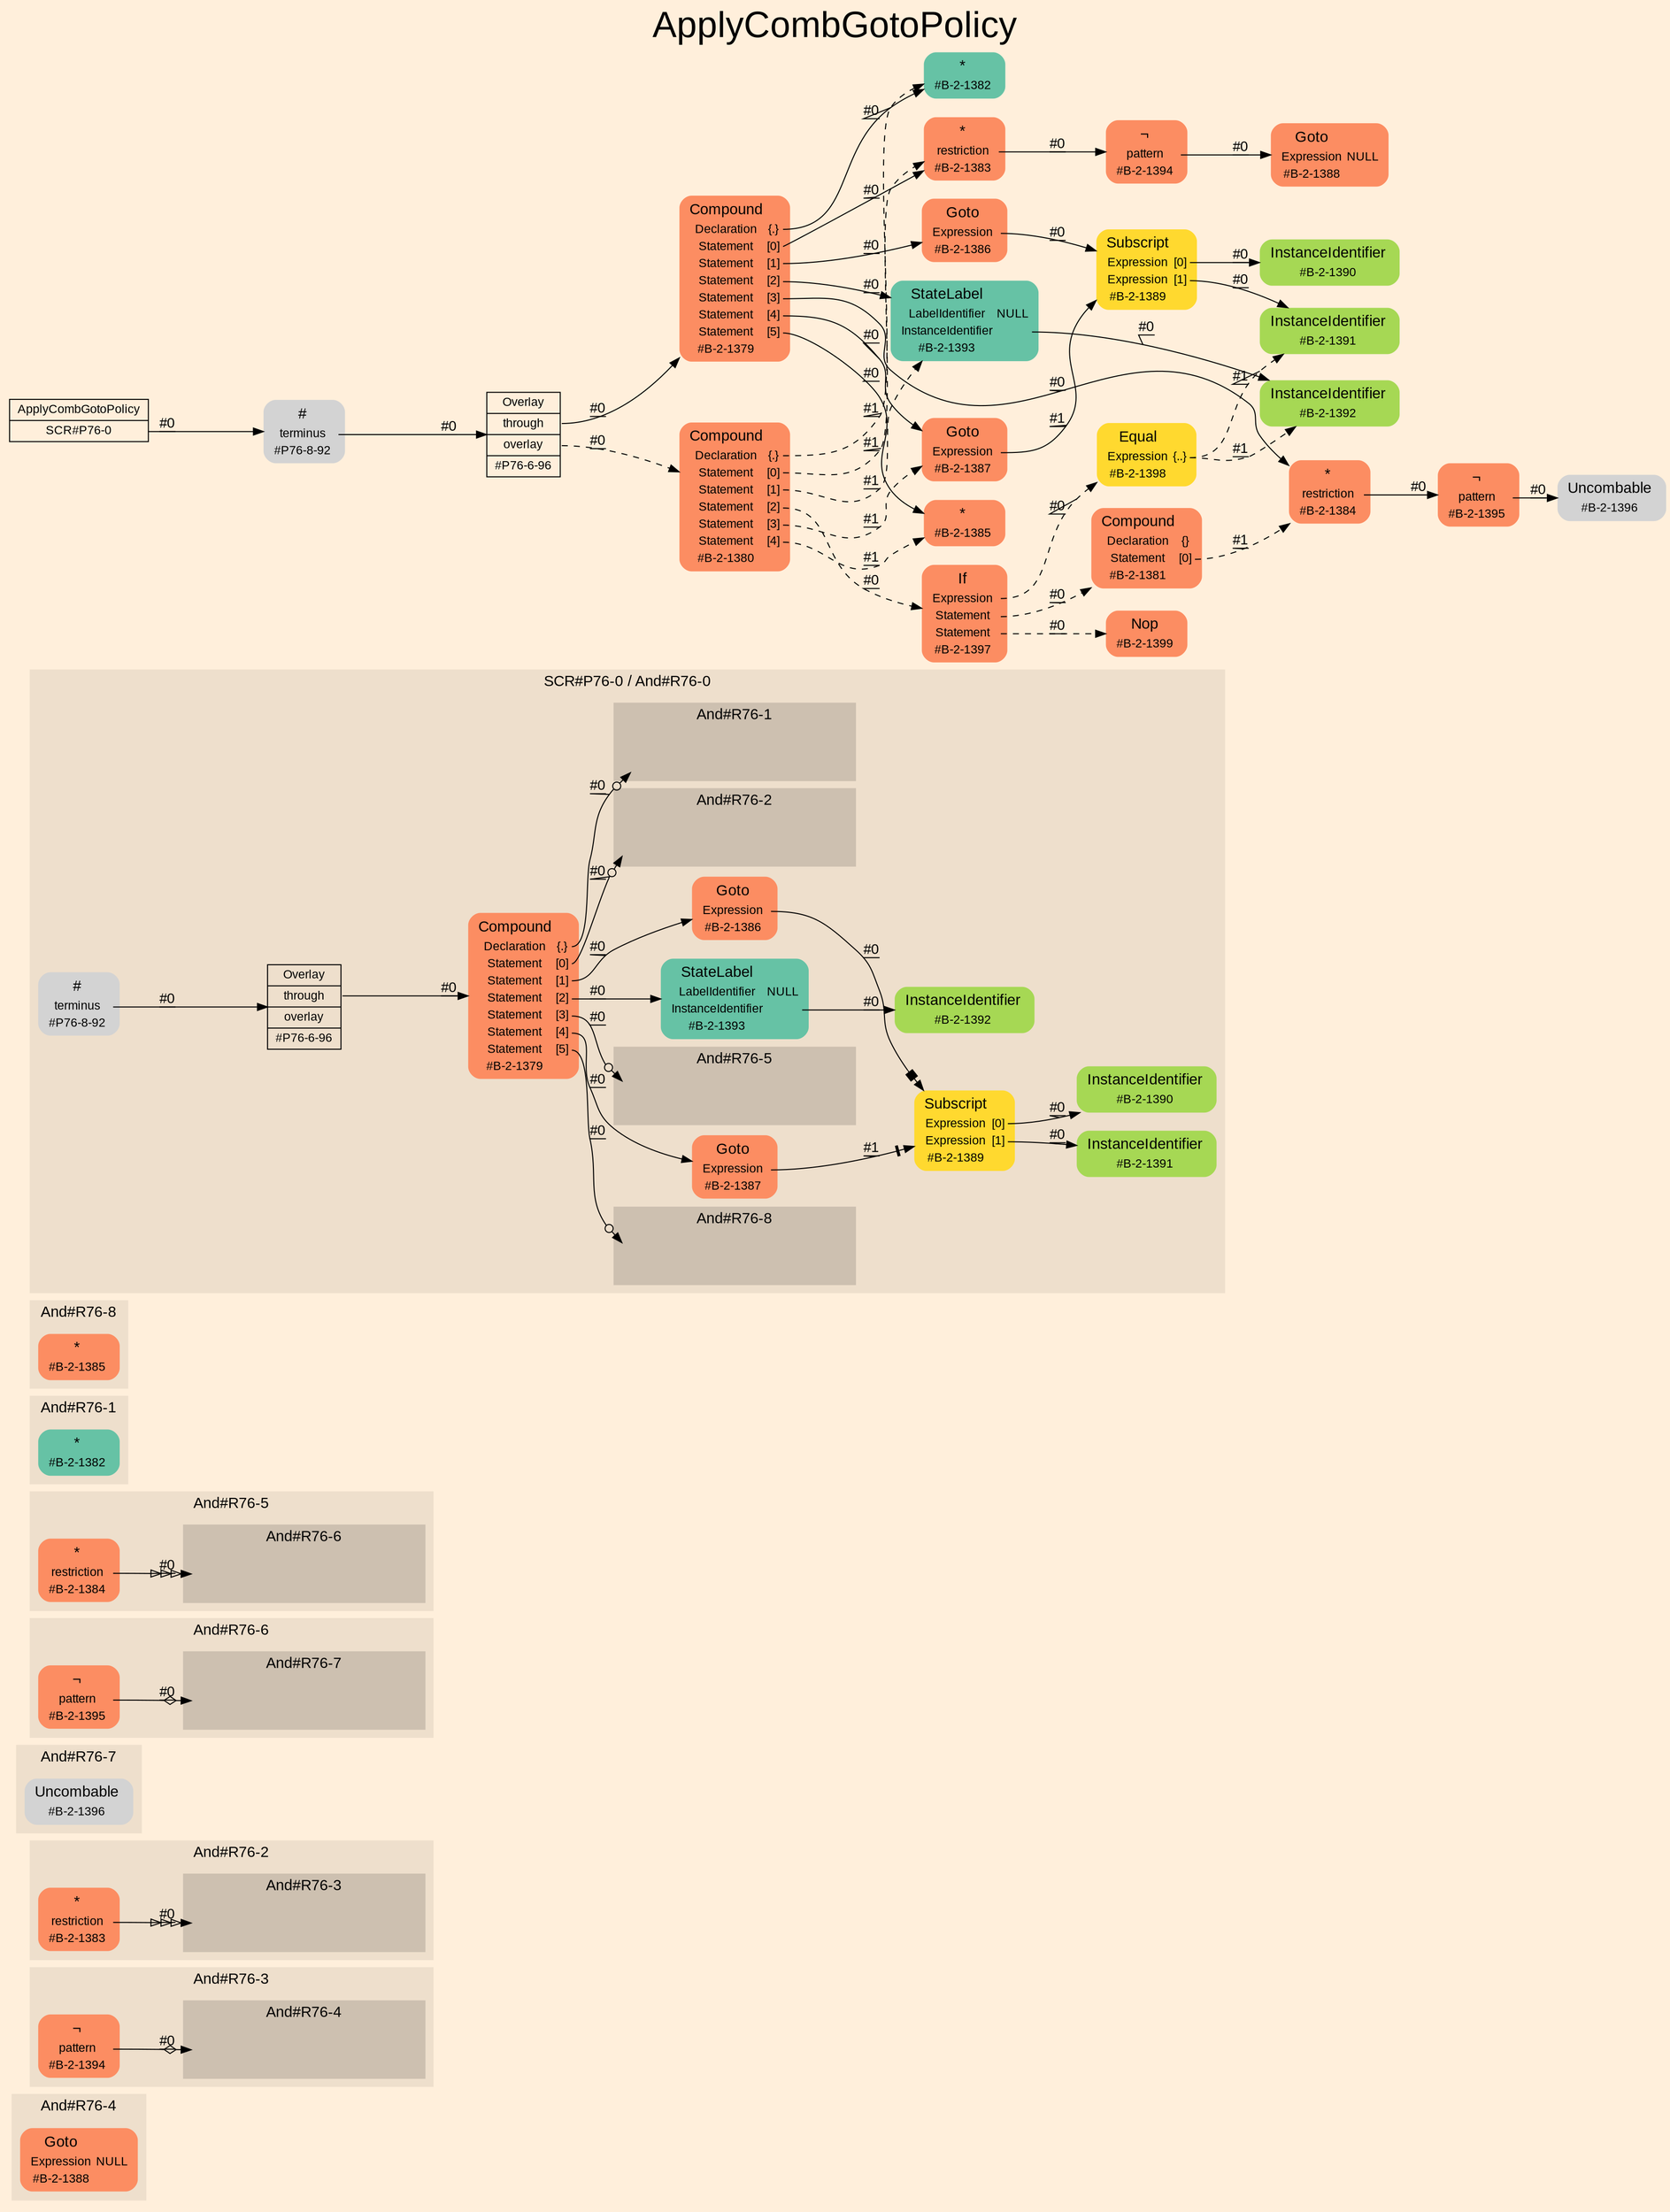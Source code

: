 digraph "ApplyCombGotoPolicy" {
label = "ApplyCombGotoPolicy"
labelloc = t
fontsize = "36"
graph [
    rankdir = "LR"
    ranksep = 0.3
    bgcolor = antiquewhite1
    color = black
    fontcolor = black
    fontname = "Arial"
];
node [
    fontname = "Arial"
];
edge [
    fontname = "Arial"
];

// -------------------- figure And#R76-4 --------------------
// -------- region And#R76-4 ----------
subgraph "clusterAnd#R76-4" {
    label = "And#R76-4"
    style = "filled"
    color = antiquewhite2
    fontsize = "15"
    "And#R76-4/#B-2-1388" [
        // -------- block And#R76-4/#B-2-1388 ----------
        shape = "plaintext"
        fillcolor = "/set28/2"
        label = <<TABLE BORDER="0" CELLBORDER="0" CELLSPACING="0">
         <TR><TD><FONT POINT-SIZE="15.0">Goto</FONT></TD><TD></TD></TR>
         <TR><TD>Expression</TD><TD PORT="port0">NULL</TD></TR>
         <TR><TD>#B-2-1388</TD><TD PORT="port1"></TD></TR>
        </TABLE>>
        style = "rounded,filled"
        fontsize = "12"
    ];
    
}


// -------------------- figure And#R76-3 --------------------
// -------- region And#R76-3 ----------
subgraph "clusterAnd#R76-3" {
    label = "And#R76-3"
    style = "filled"
    color = antiquewhite2
    fontsize = "15"
    "And#R76-3/#B-2-1394" [
        // -------- block And#R76-3/#B-2-1394 ----------
        shape = "plaintext"
        fillcolor = "/set28/2"
        label = <<TABLE BORDER="0" CELLBORDER="0" CELLSPACING="0">
         <TR><TD><FONT POINT-SIZE="15.0">¬</FONT></TD><TD></TD></TR>
         <TR><TD>pattern</TD><TD PORT="port0"></TD></TR>
         <TR><TD>#B-2-1394</TD><TD PORT="port1"></TD></TR>
        </TABLE>>
        style = "rounded,filled"
        fontsize = "12"
    ];
    
    // -------- region And#R76-3/And#R76-4 ----------
    subgraph "clusterAnd#R76-3/And#R76-4" {
        label = "And#R76-4"
        style = "filled"
        color = antiquewhite3
        fontsize = "15"
        "And#R76-3/And#R76-4/#B-2-1388" [
            // -------- block And#R76-3/And#R76-4/#B-2-1388 ----------
            shape = none
            fillcolor = "/set28/2"
            style = "invisible"
        ];
        
    }
    
}

"And#R76-3/#B-2-1394":port0 -> "And#R76-3/And#R76-4/#B-2-1388" [
    arrowhead="normalnoneodiamond"
    label = "#0"
    decorate = true
    color = black
    fontcolor = black
];


// -------------------- figure And#R76-2 --------------------
// -------- region And#R76-2 ----------
subgraph "clusterAnd#R76-2" {
    label = "And#R76-2"
    style = "filled"
    color = antiquewhite2
    fontsize = "15"
    "And#R76-2/#B-2-1383" [
        // -------- block And#R76-2/#B-2-1383 ----------
        shape = "plaintext"
        fillcolor = "/set28/2"
        label = <<TABLE BORDER="0" CELLBORDER="0" CELLSPACING="0">
         <TR><TD><FONT POINT-SIZE="15.0">*</FONT></TD><TD></TD></TR>
         <TR><TD>restriction</TD><TD PORT="port0"></TD></TR>
         <TR><TD>#B-2-1383</TD><TD PORT="port1"></TD></TR>
        </TABLE>>
        style = "rounded,filled"
        fontsize = "12"
    ];
    
    // -------- region And#R76-2/And#R76-3 ----------
    subgraph "clusterAnd#R76-2/And#R76-3" {
        label = "And#R76-3"
        style = "filled"
        color = antiquewhite3
        fontsize = "15"
        "And#R76-2/And#R76-3/#B-2-1394" [
            // -------- block And#R76-2/And#R76-3/#B-2-1394 ----------
            shape = none
            fillcolor = "/set28/2"
            style = "invisible"
        ];
        
    }
    
}

"And#R76-2/#B-2-1383":port0 -> "And#R76-2/And#R76-3/#B-2-1394" [
    arrowhead="normalonormalonormalonormal"
    label = "#0"
    decorate = true
    color = black
    fontcolor = black
];


// -------------------- figure And#R76-7 --------------------
// -------- region And#R76-7 ----------
subgraph "clusterAnd#R76-7" {
    label = "And#R76-7"
    style = "filled"
    color = antiquewhite2
    fontsize = "15"
    "And#R76-7/#B-2-1396" [
        // -------- block And#R76-7/#B-2-1396 ----------
        shape = "plaintext"
        label = <<TABLE BORDER="0" CELLBORDER="0" CELLSPACING="0">
         <TR><TD><FONT POINT-SIZE="15.0">Uncombable</FONT></TD><TD></TD></TR>
         <TR><TD>#B-2-1396</TD><TD PORT="port0"></TD></TR>
        </TABLE>>
        style = "rounded,filled"
        fontsize = "12"
    ];
    
}


// -------------------- figure And#R76-6 --------------------
// -------- region And#R76-6 ----------
subgraph "clusterAnd#R76-6" {
    label = "And#R76-6"
    style = "filled"
    color = antiquewhite2
    fontsize = "15"
    "And#R76-6/#B-2-1395" [
        // -------- block And#R76-6/#B-2-1395 ----------
        shape = "plaintext"
        fillcolor = "/set28/2"
        label = <<TABLE BORDER="0" CELLBORDER="0" CELLSPACING="0">
         <TR><TD><FONT POINT-SIZE="15.0">¬</FONT></TD><TD></TD></TR>
         <TR><TD>pattern</TD><TD PORT="port0"></TD></TR>
         <TR><TD>#B-2-1395</TD><TD PORT="port1"></TD></TR>
        </TABLE>>
        style = "rounded,filled"
        fontsize = "12"
    ];
    
    // -------- region And#R76-6/And#R76-7 ----------
    subgraph "clusterAnd#R76-6/And#R76-7" {
        label = "And#R76-7"
        style = "filled"
        color = antiquewhite3
        fontsize = "15"
        "And#R76-6/And#R76-7/#B-2-1396" [
            // -------- block And#R76-6/And#R76-7/#B-2-1396 ----------
            shape = none
            style = "invisible"
        ];
        
    }
    
}

"And#R76-6/#B-2-1395":port0 -> "And#R76-6/And#R76-7/#B-2-1396" [
    arrowhead="normalnoneodiamond"
    label = "#0"
    decorate = true
    color = black
    fontcolor = black
];


// -------------------- figure And#R76-5 --------------------
// -------- region And#R76-5 ----------
subgraph "clusterAnd#R76-5" {
    label = "And#R76-5"
    style = "filled"
    color = antiquewhite2
    fontsize = "15"
    "And#R76-5/#B-2-1384" [
        // -------- block And#R76-5/#B-2-1384 ----------
        shape = "plaintext"
        fillcolor = "/set28/2"
        label = <<TABLE BORDER="0" CELLBORDER="0" CELLSPACING="0">
         <TR><TD><FONT POINT-SIZE="15.0">*</FONT></TD><TD></TD></TR>
         <TR><TD>restriction</TD><TD PORT="port0"></TD></TR>
         <TR><TD>#B-2-1384</TD><TD PORT="port1"></TD></TR>
        </TABLE>>
        style = "rounded,filled"
        fontsize = "12"
    ];
    
    // -------- region And#R76-5/And#R76-6 ----------
    subgraph "clusterAnd#R76-5/And#R76-6" {
        label = "And#R76-6"
        style = "filled"
        color = antiquewhite3
        fontsize = "15"
        "And#R76-5/And#R76-6/#B-2-1395" [
            // -------- block And#R76-5/And#R76-6/#B-2-1395 ----------
            shape = none
            fillcolor = "/set28/2"
            style = "invisible"
        ];
        
    }
    
}

"And#R76-5/#B-2-1384":port0 -> "And#R76-5/And#R76-6/#B-2-1395" [
    arrowhead="normalonormalonormalonormal"
    label = "#0"
    decorate = true
    color = black
    fontcolor = black
];


// -------------------- figure And#R76-1 --------------------
// -------- region And#R76-1 ----------
subgraph "clusterAnd#R76-1" {
    label = "And#R76-1"
    style = "filled"
    color = antiquewhite2
    fontsize = "15"
    "And#R76-1/#B-2-1382" [
        // -------- block And#R76-1/#B-2-1382 ----------
        shape = "plaintext"
        fillcolor = "/set28/1"
        label = <<TABLE BORDER="0" CELLBORDER="0" CELLSPACING="0">
         <TR><TD><FONT POINT-SIZE="15.0">*</FONT></TD><TD></TD></TR>
         <TR><TD>#B-2-1382</TD><TD PORT="port0"></TD></TR>
        </TABLE>>
        style = "rounded,filled"
        fontsize = "12"
    ];
    
}


// -------------------- figure And#R76-8 --------------------
// -------- region And#R76-8 ----------
subgraph "clusterAnd#R76-8" {
    label = "And#R76-8"
    style = "filled"
    color = antiquewhite2
    fontsize = "15"
    "And#R76-8/#B-2-1385" [
        // -------- block And#R76-8/#B-2-1385 ----------
        shape = "plaintext"
        fillcolor = "/set28/2"
        label = <<TABLE BORDER="0" CELLBORDER="0" CELLSPACING="0">
         <TR><TD><FONT POINT-SIZE="15.0">*</FONT></TD><TD></TD></TR>
         <TR><TD>#B-2-1385</TD><TD PORT="port0"></TD></TR>
        </TABLE>>
        style = "rounded,filled"
        fontsize = "12"
    ];
    
}


// -------------------- figure And#R76-0 --------------------
// -------- region And#R76-0 ----------
subgraph "clusterAnd#R76-0" {
    label = "SCR#P76-0 / And#R76-0"
    style = "filled"
    color = antiquewhite2
    fontsize = "15"
    "And#R76-0/#B-2-1390" [
        // -------- block And#R76-0/#B-2-1390 ----------
        shape = "plaintext"
        fillcolor = "/set28/5"
        label = <<TABLE BORDER="0" CELLBORDER="0" CELLSPACING="0">
         <TR><TD><FONT POINT-SIZE="15.0">InstanceIdentifier</FONT></TD><TD></TD></TR>
         <TR><TD>#B-2-1390</TD><TD PORT="port0"></TD></TR>
        </TABLE>>
        style = "rounded,filled"
        fontsize = "12"
    ];
    
    "And#R76-0/#P76-6-96" [
        // -------- block And#R76-0/#P76-6-96 ----------
        shape = "record"
        fillcolor = antiquewhite2
        label = "<fixed> Overlay | <port0> through | <port1> overlay | <port2> #P76-6-96"
        style = "filled"
        fontsize = "12"
        color = black
        fontcolor = black
    ];
    
    "And#R76-0/#B-2-1386" [
        // -------- block And#R76-0/#B-2-1386 ----------
        shape = "plaintext"
        fillcolor = "/set28/2"
        label = <<TABLE BORDER="0" CELLBORDER="0" CELLSPACING="0">
         <TR><TD><FONT POINT-SIZE="15.0">Goto</FONT></TD><TD></TD></TR>
         <TR><TD>Expression</TD><TD PORT="port0"></TD></TR>
         <TR><TD>#B-2-1386</TD><TD PORT="port1"></TD></TR>
        </TABLE>>
        style = "rounded,filled"
        fontsize = "12"
    ];
    
    "And#R76-0/#B-2-1389" [
        // -------- block And#R76-0/#B-2-1389 ----------
        shape = "plaintext"
        fillcolor = "/set28/6"
        label = <<TABLE BORDER="0" CELLBORDER="0" CELLSPACING="0">
         <TR><TD><FONT POINT-SIZE="15.0">Subscript</FONT></TD><TD></TD></TR>
         <TR><TD>Expression</TD><TD PORT="port0">[0]</TD></TR>
         <TR><TD>Expression</TD><TD PORT="port1">[1]</TD></TR>
         <TR><TD>#B-2-1389</TD><TD PORT="port2"></TD></TR>
        </TABLE>>
        style = "rounded,filled"
        fontsize = "12"
    ];
    
    "And#R76-0/#B-2-1391" [
        // -------- block And#R76-0/#B-2-1391 ----------
        shape = "plaintext"
        fillcolor = "/set28/5"
        label = <<TABLE BORDER="0" CELLBORDER="0" CELLSPACING="0">
         <TR><TD><FONT POINT-SIZE="15.0">InstanceIdentifier</FONT></TD><TD></TD></TR>
         <TR><TD>#B-2-1391</TD><TD PORT="port0"></TD></TR>
        </TABLE>>
        style = "rounded,filled"
        fontsize = "12"
    ];
    
    "And#R76-0/#B-2-1393" [
        // -------- block And#R76-0/#B-2-1393 ----------
        shape = "plaintext"
        fillcolor = "/set28/1"
        label = <<TABLE BORDER="0" CELLBORDER="0" CELLSPACING="0">
         <TR><TD><FONT POINT-SIZE="15.0">StateLabel</FONT></TD><TD></TD></TR>
         <TR><TD>LabelIdentifier</TD><TD PORT="port0">NULL</TD></TR>
         <TR><TD>InstanceIdentifier</TD><TD PORT="port1"></TD></TR>
         <TR><TD>#B-2-1393</TD><TD PORT="port2"></TD></TR>
        </TABLE>>
        style = "rounded,filled"
        fontsize = "12"
    ];
    
    "And#R76-0/#B-2-1392" [
        // -------- block And#R76-0/#B-2-1392 ----------
        shape = "plaintext"
        fillcolor = "/set28/5"
        label = <<TABLE BORDER="0" CELLBORDER="0" CELLSPACING="0">
         <TR><TD><FONT POINT-SIZE="15.0">InstanceIdentifier</FONT></TD><TD></TD></TR>
         <TR><TD>#B-2-1392</TD><TD PORT="port0"></TD></TR>
        </TABLE>>
        style = "rounded,filled"
        fontsize = "12"
    ];
    
    "And#R76-0/#B-2-1387" [
        // -------- block And#R76-0/#B-2-1387 ----------
        shape = "plaintext"
        fillcolor = "/set28/2"
        label = <<TABLE BORDER="0" CELLBORDER="0" CELLSPACING="0">
         <TR><TD><FONT POINT-SIZE="15.0">Goto</FONT></TD><TD></TD></TR>
         <TR><TD>Expression</TD><TD PORT="port0"></TD></TR>
         <TR><TD>#B-2-1387</TD><TD PORT="port1"></TD></TR>
        </TABLE>>
        style = "rounded,filled"
        fontsize = "12"
    ];
    
    "And#R76-0/#P76-8-92" [
        // -------- block And#R76-0/#P76-8-92 ----------
        shape = "plaintext"
        label = <<TABLE BORDER="0" CELLBORDER="0" CELLSPACING="0">
         <TR><TD><FONT POINT-SIZE="15.0">#</FONT></TD><TD></TD></TR>
         <TR><TD>terminus</TD><TD PORT="port0"></TD></TR>
         <TR><TD>#P76-8-92</TD><TD PORT="port1"></TD></TR>
        </TABLE>>
        style = "rounded,filled"
        fontsize = "12"
    ];
    
    "And#R76-0/#B-2-1379" [
        // -------- block And#R76-0/#B-2-1379 ----------
        shape = "plaintext"
        fillcolor = "/set28/2"
        label = <<TABLE BORDER="0" CELLBORDER="0" CELLSPACING="0">
         <TR><TD><FONT POINT-SIZE="15.0">Compound</FONT></TD><TD></TD></TR>
         <TR><TD>Declaration</TD><TD PORT="port0">{.}</TD></TR>
         <TR><TD>Statement</TD><TD PORT="port1">[0]</TD></TR>
         <TR><TD>Statement</TD><TD PORT="port2">[1]</TD></TR>
         <TR><TD>Statement</TD><TD PORT="port3">[2]</TD></TR>
         <TR><TD>Statement</TD><TD PORT="port4">[3]</TD></TR>
         <TR><TD>Statement</TD><TD PORT="port5">[4]</TD></TR>
         <TR><TD>Statement</TD><TD PORT="port6">[5]</TD></TR>
         <TR><TD>#B-2-1379</TD><TD PORT="port7"></TD></TR>
        </TABLE>>
        style = "rounded,filled"
        fontsize = "12"
    ];
    
    // -------- region And#R76-0/And#R76-1 ----------
    subgraph "clusterAnd#R76-0/And#R76-1" {
        label = "And#R76-1"
        style = "filled"
        color = antiquewhite3
        fontsize = "15"
        "And#R76-0/And#R76-1/#B-2-1382" [
            // -------- block And#R76-0/And#R76-1/#B-2-1382 ----------
            shape = none
            fillcolor = "/set28/1"
            style = "invisible"
        ];
        
    }
    
    // -------- region And#R76-0/And#R76-2 ----------
    subgraph "clusterAnd#R76-0/And#R76-2" {
        label = "And#R76-2"
        style = "filled"
        color = antiquewhite3
        fontsize = "15"
        "And#R76-0/And#R76-2/#B-2-1383" [
            // -------- block And#R76-0/And#R76-2/#B-2-1383 ----------
            shape = none
            fillcolor = "/set28/2"
            style = "invisible"
        ];
        
    }
    
    // -------- region And#R76-0/And#R76-5 ----------
    subgraph "clusterAnd#R76-0/And#R76-5" {
        label = "And#R76-5"
        style = "filled"
        color = antiquewhite3
        fontsize = "15"
        "And#R76-0/And#R76-5/#B-2-1384" [
            // -------- block And#R76-0/And#R76-5/#B-2-1384 ----------
            shape = none
            fillcolor = "/set28/2"
            style = "invisible"
        ];
        
    }
    
    // -------- region And#R76-0/And#R76-8 ----------
    subgraph "clusterAnd#R76-0/And#R76-8" {
        label = "And#R76-8"
        style = "filled"
        color = antiquewhite3
        fontsize = "15"
        "And#R76-0/And#R76-8/#B-2-1385" [
            // -------- block And#R76-0/And#R76-8/#B-2-1385 ----------
            shape = none
            fillcolor = "/set28/2"
            style = "invisible"
        ];
        
    }
    
}

"And#R76-0/#P76-6-96":port0 -> "And#R76-0/#B-2-1379" [
    label = "#0"
    decorate = true
    color = black
    fontcolor = black
];

"And#R76-0/#B-2-1386":port0 -> "And#R76-0/#B-2-1389" [
    arrowhead="normalnonebox"
    label = "#0"
    decorate = true
    color = black
    fontcolor = black
];

"And#R76-0/#B-2-1389":port0 -> "And#R76-0/#B-2-1390" [
    label = "#0"
    decorate = true
    color = black
    fontcolor = black
];

"And#R76-0/#B-2-1389":port1 -> "And#R76-0/#B-2-1391" [
    label = "#0"
    decorate = true
    color = black
    fontcolor = black
];

"And#R76-0/#B-2-1393":port1 -> "And#R76-0/#B-2-1392" [
    label = "#0"
    decorate = true
    color = black
    fontcolor = black
];

"And#R76-0/#B-2-1387":port0 -> "And#R76-0/#B-2-1389" [
    arrowhead="normalnonetee"
    label = "#1"
    decorate = true
    color = black
    fontcolor = black
];

"And#R76-0/#P76-8-92":port0 -> "And#R76-0/#P76-6-96" [
    label = "#0"
    decorate = true
    color = black
    fontcolor = black
];

"And#R76-0/#B-2-1379":port0 -> "And#R76-0/And#R76-1/#B-2-1382" [
    arrowhead="normalnoneodot"
    label = "#0"
    decorate = true
    color = black
    fontcolor = black
];

"And#R76-0/#B-2-1379":port1 -> "And#R76-0/And#R76-2/#B-2-1383" [
    arrowhead="normalnoneodot"
    label = "#0"
    decorate = true
    color = black
    fontcolor = black
];

"And#R76-0/#B-2-1379":port2 -> "And#R76-0/#B-2-1386" [
    label = "#0"
    decorate = true
    color = black
    fontcolor = black
];

"And#R76-0/#B-2-1379":port3 -> "And#R76-0/#B-2-1393" [
    label = "#0"
    decorate = true
    color = black
    fontcolor = black
];

"And#R76-0/#B-2-1379":port4 -> "And#R76-0/And#R76-5/#B-2-1384" [
    arrowhead="normalnoneodot"
    label = "#0"
    decorate = true
    color = black
    fontcolor = black
];

"And#R76-0/#B-2-1379":port5 -> "And#R76-0/#B-2-1387" [
    label = "#0"
    decorate = true
    color = black
    fontcolor = black
];

"And#R76-0/#B-2-1379":port6 -> "And#R76-0/And#R76-8/#B-2-1385" [
    arrowhead="normalnoneodot"
    label = "#0"
    decorate = true
    color = black
    fontcolor = black
];


// -------------------- transformation figure --------------------
"CR#P76-0" [
    // -------- block CR#P76-0 ----------
    shape = "record"
    fillcolor = antiquewhite1
    label = "<fixed> ApplyCombGotoPolicy | <port0> SCR#P76-0"
    style = "filled"
    fontsize = "12"
    color = black
    fontcolor = black
];

"#P76-8-92" [
    // -------- block #P76-8-92 ----------
    shape = "plaintext"
    label = <<TABLE BORDER="0" CELLBORDER="0" CELLSPACING="0">
     <TR><TD><FONT POINT-SIZE="15.0">#</FONT></TD><TD></TD></TR>
     <TR><TD>terminus</TD><TD PORT="port0"></TD></TR>
     <TR><TD>#P76-8-92</TD><TD PORT="port1"></TD></TR>
    </TABLE>>
    style = "rounded,filled"
    fontsize = "12"
];

"#P76-6-96" [
    // -------- block #P76-6-96 ----------
    shape = "record"
    fillcolor = antiquewhite1
    label = "<fixed> Overlay | <port0> through | <port1> overlay | <port2> #P76-6-96"
    style = "filled"
    fontsize = "12"
    color = black
    fontcolor = black
];

"#B-2-1379" [
    // -------- block #B-2-1379 ----------
    shape = "plaintext"
    fillcolor = "/set28/2"
    label = <<TABLE BORDER="0" CELLBORDER="0" CELLSPACING="0">
     <TR><TD><FONT POINT-SIZE="15.0">Compound</FONT></TD><TD></TD></TR>
     <TR><TD>Declaration</TD><TD PORT="port0">{.}</TD></TR>
     <TR><TD>Statement</TD><TD PORT="port1">[0]</TD></TR>
     <TR><TD>Statement</TD><TD PORT="port2">[1]</TD></TR>
     <TR><TD>Statement</TD><TD PORT="port3">[2]</TD></TR>
     <TR><TD>Statement</TD><TD PORT="port4">[3]</TD></TR>
     <TR><TD>Statement</TD><TD PORT="port5">[4]</TD></TR>
     <TR><TD>Statement</TD><TD PORT="port6">[5]</TD></TR>
     <TR><TD>#B-2-1379</TD><TD PORT="port7"></TD></TR>
    </TABLE>>
    style = "rounded,filled"
    fontsize = "12"
];

"#B-2-1382" [
    // -------- block #B-2-1382 ----------
    shape = "plaintext"
    fillcolor = "/set28/1"
    label = <<TABLE BORDER="0" CELLBORDER="0" CELLSPACING="0">
     <TR><TD><FONT POINT-SIZE="15.0">*</FONT></TD><TD></TD></TR>
     <TR><TD>#B-2-1382</TD><TD PORT="port0"></TD></TR>
    </TABLE>>
    style = "rounded,filled"
    fontsize = "12"
];

"#B-2-1383" [
    // -------- block #B-2-1383 ----------
    shape = "plaintext"
    fillcolor = "/set28/2"
    label = <<TABLE BORDER="0" CELLBORDER="0" CELLSPACING="0">
     <TR><TD><FONT POINT-SIZE="15.0">*</FONT></TD><TD></TD></TR>
     <TR><TD>restriction</TD><TD PORT="port0"></TD></TR>
     <TR><TD>#B-2-1383</TD><TD PORT="port1"></TD></TR>
    </TABLE>>
    style = "rounded,filled"
    fontsize = "12"
];

"#B-2-1394" [
    // -------- block #B-2-1394 ----------
    shape = "plaintext"
    fillcolor = "/set28/2"
    label = <<TABLE BORDER="0" CELLBORDER="0" CELLSPACING="0">
     <TR><TD><FONT POINT-SIZE="15.0">¬</FONT></TD><TD></TD></TR>
     <TR><TD>pattern</TD><TD PORT="port0"></TD></TR>
     <TR><TD>#B-2-1394</TD><TD PORT="port1"></TD></TR>
    </TABLE>>
    style = "rounded,filled"
    fontsize = "12"
];

"#B-2-1388" [
    // -------- block #B-2-1388 ----------
    shape = "plaintext"
    fillcolor = "/set28/2"
    label = <<TABLE BORDER="0" CELLBORDER="0" CELLSPACING="0">
     <TR><TD><FONT POINT-SIZE="15.0">Goto</FONT></TD><TD></TD></TR>
     <TR><TD>Expression</TD><TD PORT="port0">NULL</TD></TR>
     <TR><TD>#B-2-1388</TD><TD PORT="port1"></TD></TR>
    </TABLE>>
    style = "rounded,filled"
    fontsize = "12"
];

"#B-2-1386" [
    // -------- block #B-2-1386 ----------
    shape = "plaintext"
    fillcolor = "/set28/2"
    label = <<TABLE BORDER="0" CELLBORDER="0" CELLSPACING="0">
     <TR><TD><FONT POINT-SIZE="15.0">Goto</FONT></TD><TD></TD></TR>
     <TR><TD>Expression</TD><TD PORT="port0"></TD></TR>
     <TR><TD>#B-2-1386</TD><TD PORT="port1"></TD></TR>
    </TABLE>>
    style = "rounded,filled"
    fontsize = "12"
];

"#B-2-1389" [
    // -------- block #B-2-1389 ----------
    shape = "plaintext"
    fillcolor = "/set28/6"
    label = <<TABLE BORDER="0" CELLBORDER="0" CELLSPACING="0">
     <TR><TD><FONT POINT-SIZE="15.0">Subscript</FONT></TD><TD></TD></TR>
     <TR><TD>Expression</TD><TD PORT="port0">[0]</TD></TR>
     <TR><TD>Expression</TD><TD PORT="port1">[1]</TD></TR>
     <TR><TD>#B-2-1389</TD><TD PORT="port2"></TD></TR>
    </TABLE>>
    style = "rounded,filled"
    fontsize = "12"
];

"#B-2-1390" [
    // -------- block #B-2-1390 ----------
    shape = "plaintext"
    fillcolor = "/set28/5"
    label = <<TABLE BORDER="0" CELLBORDER="0" CELLSPACING="0">
     <TR><TD><FONT POINT-SIZE="15.0">InstanceIdentifier</FONT></TD><TD></TD></TR>
     <TR><TD>#B-2-1390</TD><TD PORT="port0"></TD></TR>
    </TABLE>>
    style = "rounded,filled"
    fontsize = "12"
];

"#B-2-1391" [
    // -------- block #B-2-1391 ----------
    shape = "plaintext"
    fillcolor = "/set28/5"
    label = <<TABLE BORDER="0" CELLBORDER="0" CELLSPACING="0">
     <TR><TD><FONT POINT-SIZE="15.0">InstanceIdentifier</FONT></TD><TD></TD></TR>
     <TR><TD>#B-2-1391</TD><TD PORT="port0"></TD></TR>
    </TABLE>>
    style = "rounded,filled"
    fontsize = "12"
];

"#B-2-1393" [
    // -------- block #B-2-1393 ----------
    shape = "plaintext"
    fillcolor = "/set28/1"
    label = <<TABLE BORDER="0" CELLBORDER="0" CELLSPACING="0">
     <TR><TD><FONT POINT-SIZE="15.0">StateLabel</FONT></TD><TD></TD></TR>
     <TR><TD>LabelIdentifier</TD><TD PORT="port0">NULL</TD></TR>
     <TR><TD>InstanceIdentifier</TD><TD PORT="port1"></TD></TR>
     <TR><TD>#B-2-1393</TD><TD PORT="port2"></TD></TR>
    </TABLE>>
    style = "rounded,filled"
    fontsize = "12"
];

"#B-2-1392" [
    // -------- block #B-2-1392 ----------
    shape = "plaintext"
    fillcolor = "/set28/5"
    label = <<TABLE BORDER="0" CELLBORDER="0" CELLSPACING="0">
     <TR><TD><FONT POINT-SIZE="15.0">InstanceIdentifier</FONT></TD><TD></TD></TR>
     <TR><TD>#B-2-1392</TD><TD PORT="port0"></TD></TR>
    </TABLE>>
    style = "rounded,filled"
    fontsize = "12"
];

"#B-2-1384" [
    // -------- block #B-2-1384 ----------
    shape = "plaintext"
    fillcolor = "/set28/2"
    label = <<TABLE BORDER="0" CELLBORDER="0" CELLSPACING="0">
     <TR><TD><FONT POINT-SIZE="15.0">*</FONT></TD><TD></TD></TR>
     <TR><TD>restriction</TD><TD PORT="port0"></TD></TR>
     <TR><TD>#B-2-1384</TD><TD PORT="port1"></TD></TR>
    </TABLE>>
    style = "rounded,filled"
    fontsize = "12"
];

"#B-2-1395" [
    // -------- block #B-2-1395 ----------
    shape = "plaintext"
    fillcolor = "/set28/2"
    label = <<TABLE BORDER="0" CELLBORDER="0" CELLSPACING="0">
     <TR><TD><FONT POINT-SIZE="15.0">¬</FONT></TD><TD></TD></TR>
     <TR><TD>pattern</TD><TD PORT="port0"></TD></TR>
     <TR><TD>#B-2-1395</TD><TD PORT="port1"></TD></TR>
    </TABLE>>
    style = "rounded,filled"
    fontsize = "12"
];

"#B-2-1396" [
    // -------- block #B-2-1396 ----------
    shape = "plaintext"
    label = <<TABLE BORDER="0" CELLBORDER="0" CELLSPACING="0">
     <TR><TD><FONT POINT-SIZE="15.0">Uncombable</FONT></TD><TD></TD></TR>
     <TR><TD>#B-2-1396</TD><TD PORT="port0"></TD></TR>
    </TABLE>>
    style = "rounded,filled"
    fontsize = "12"
];

"#B-2-1387" [
    // -------- block #B-2-1387 ----------
    shape = "plaintext"
    fillcolor = "/set28/2"
    label = <<TABLE BORDER="0" CELLBORDER="0" CELLSPACING="0">
     <TR><TD><FONT POINT-SIZE="15.0">Goto</FONT></TD><TD></TD></TR>
     <TR><TD>Expression</TD><TD PORT="port0"></TD></TR>
     <TR><TD>#B-2-1387</TD><TD PORT="port1"></TD></TR>
    </TABLE>>
    style = "rounded,filled"
    fontsize = "12"
];

"#B-2-1385" [
    // -------- block #B-2-1385 ----------
    shape = "plaintext"
    fillcolor = "/set28/2"
    label = <<TABLE BORDER="0" CELLBORDER="0" CELLSPACING="0">
     <TR><TD><FONT POINT-SIZE="15.0">*</FONT></TD><TD></TD></TR>
     <TR><TD>#B-2-1385</TD><TD PORT="port0"></TD></TR>
    </TABLE>>
    style = "rounded,filled"
    fontsize = "12"
];

"#B-2-1380" [
    // -------- block #B-2-1380 ----------
    shape = "plaintext"
    fillcolor = "/set28/2"
    label = <<TABLE BORDER="0" CELLBORDER="0" CELLSPACING="0">
     <TR><TD><FONT POINT-SIZE="15.0">Compound</FONT></TD><TD></TD></TR>
     <TR><TD>Declaration</TD><TD PORT="port0">{.}</TD></TR>
     <TR><TD>Statement</TD><TD PORT="port1">[0]</TD></TR>
     <TR><TD>Statement</TD><TD PORT="port2">[1]</TD></TR>
     <TR><TD>Statement</TD><TD PORT="port3">[2]</TD></TR>
     <TR><TD>Statement</TD><TD PORT="port4">[3]</TD></TR>
     <TR><TD>Statement</TD><TD PORT="port5">[4]</TD></TR>
     <TR><TD>#B-2-1380</TD><TD PORT="port6"></TD></TR>
    </TABLE>>
    style = "rounded,filled"
    fontsize = "12"
];

"#B-2-1397" [
    // -------- block #B-2-1397 ----------
    shape = "plaintext"
    fillcolor = "/set28/2"
    label = <<TABLE BORDER="0" CELLBORDER="0" CELLSPACING="0">
     <TR><TD><FONT POINT-SIZE="15.0">If</FONT></TD><TD></TD></TR>
     <TR><TD>Expression</TD><TD PORT="port0"></TD></TR>
     <TR><TD>Statement</TD><TD PORT="port1"></TD></TR>
     <TR><TD>Statement</TD><TD PORT="port2"></TD></TR>
     <TR><TD>#B-2-1397</TD><TD PORT="port3"></TD></TR>
    </TABLE>>
    style = "rounded,filled"
    fontsize = "12"
];

"#B-2-1398" [
    // -------- block #B-2-1398 ----------
    shape = "plaintext"
    fillcolor = "/set28/6"
    label = <<TABLE BORDER="0" CELLBORDER="0" CELLSPACING="0">
     <TR><TD><FONT POINT-SIZE="15.0">Equal</FONT></TD><TD></TD></TR>
     <TR><TD>Expression</TD><TD PORT="port0">{..}</TD></TR>
     <TR><TD>#B-2-1398</TD><TD PORT="port1"></TD></TR>
    </TABLE>>
    style = "rounded,filled"
    fontsize = "12"
];

"#B-2-1381" [
    // -------- block #B-2-1381 ----------
    shape = "plaintext"
    fillcolor = "/set28/2"
    label = <<TABLE BORDER="0" CELLBORDER="0" CELLSPACING="0">
     <TR><TD><FONT POINT-SIZE="15.0">Compound</FONT></TD><TD></TD></TR>
     <TR><TD>Declaration</TD><TD PORT="port0">{}</TD></TR>
     <TR><TD>Statement</TD><TD PORT="port1">[0]</TD></TR>
     <TR><TD>#B-2-1381</TD><TD PORT="port2"></TD></TR>
    </TABLE>>
    style = "rounded,filled"
    fontsize = "12"
];

"#B-2-1399" [
    // -------- block #B-2-1399 ----------
    shape = "plaintext"
    fillcolor = "/set28/2"
    label = <<TABLE BORDER="0" CELLBORDER="0" CELLSPACING="0">
     <TR><TD><FONT POINT-SIZE="15.0">Nop</FONT></TD><TD></TD></TR>
     <TR><TD>#B-2-1399</TD><TD PORT="port0"></TD></TR>
    </TABLE>>
    style = "rounded,filled"
    fontsize = "12"
];

"CR#P76-0":port0 -> "#P76-8-92" [
    label = "#0"
    decorate = true
    color = black
    fontcolor = black
];

"#P76-8-92":port0 -> "#P76-6-96" [
    label = "#0"
    decorate = true
    color = black
    fontcolor = black
];

"#P76-6-96":port0 -> "#B-2-1379" [
    label = "#0"
    decorate = true
    color = black
    fontcolor = black
];

"#P76-6-96":port1 -> "#B-2-1380" [
    style="dashed"
    label = "#0"
    decorate = true
    color = black
    fontcolor = black
];

"#B-2-1379":port0 -> "#B-2-1382" [
    label = "#0"
    decorate = true
    color = black
    fontcolor = black
];

"#B-2-1379":port1 -> "#B-2-1383" [
    label = "#0"
    decorate = true
    color = black
    fontcolor = black
];

"#B-2-1379":port2 -> "#B-2-1386" [
    label = "#0"
    decorate = true
    color = black
    fontcolor = black
];

"#B-2-1379":port3 -> "#B-2-1393" [
    label = "#0"
    decorate = true
    color = black
    fontcolor = black
];

"#B-2-1379":port4 -> "#B-2-1384" [
    label = "#0"
    decorate = true
    color = black
    fontcolor = black
];

"#B-2-1379":port5 -> "#B-2-1387" [
    label = "#0"
    decorate = true
    color = black
    fontcolor = black
];

"#B-2-1379":port6 -> "#B-2-1385" [
    label = "#0"
    decorate = true
    color = black
    fontcolor = black
];

"#B-2-1383":port0 -> "#B-2-1394" [
    label = "#0"
    decorate = true
    color = black
    fontcolor = black
];

"#B-2-1394":port0 -> "#B-2-1388" [
    label = "#0"
    decorate = true
    color = black
    fontcolor = black
];

"#B-2-1386":port0 -> "#B-2-1389" [
    label = "#0"
    decorate = true
    color = black
    fontcolor = black
];

"#B-2-1389":port0 -> "#B-2-1390" [
    label = "#0"
    decorate = true
    color = black
    fontcolor = black
];

"#B-2-1389":port1 -> "#B-2-1391" [
    label = "#0"
    decorate = true
    color = black
    fontcolor = black
];

"#B-2-1393":port1 -> "#B-2-1392" [
    label = "#0"
    decorate = true
    color = black
    fontcolor = black
];

"#B-2-1384":port0 -> "#B-2-1395" [
    label = "#0"
    decorate = true
    color = black
    fontcolor = black
];

"#B-2-1395":port0 -> "#B-2-1396" [
    label = "#0"
    decorate = true
    color = black
    fontcolor = black
];

"#B-2-1387":port0 -> "#B-2-1389" [
    label = "#1"
    decorate = true
    color = black
    fontcolor = black
];

"#B-2-1380":port0 -> "#B-2-1382" [
    style="dashed"
    label = "#1"
    decorate = true
    color = black
    fontcolor = black
];

"#B-2-1380":port1 -> "#B-2-1383" [
    style="dashed"
    label = "#1"
    decorate = true
    color = black
    fontcolor = black
];

"#B-2-1380":port2 -> "#B-2-1393" [
    style="dashed"
    label = "#1"
    decorate = true
    color = black
    fontcolor = black
];

"#B-2-1380":port3 -> "#B-2-1397" [
    style="dashed"
    label = "#0"
    decorate = true
    color = black
    fontcolor = black
];

"#B-2-1380":port4 -> "#B-2-1387" [
    style="dashed"
    label = "#1"
    decorate = true
    color = black
    fontcolor = black
];

"#B-2-1380":port5 -> "#B-2-1385" [
    style="dashed"
    label = "#1"
    decorate = true
    color = black
    fontcolor = black
];

"#B-2-1397":port0 -> "#B-2-1398" [
    style="dashed"
    label = "#0"
    decorate = true
    color = black
    fontcolor = black
];

"#B-2-1397":port1 -> "#B-2-1381" [
    style="dashed"
    label = "#0"
    decorate = true
    color = black
    fontcolor = black
];

"#B-2-1397":port2 -> "#B-2-1399" [
    style="dashed"
    label = "#0"
    decorate = true
    color = black
    fontcolor = black
];

"#B-2-1398":port0 -> "#B-2-1391" [
    style="dashed"
    label = "#1"
    decorate = true
    color = black
    fontcolor = black
];

"#B-2-1398":port0 -> "#B-2-1392" [
    style="dashed"
    label = "#1"
    decorate = true
    color = black
    fontcolor = black
];

"#B-2-1381":port1 -> "#B-2-1384" [
    style="dashed"
    label = "#1"
    decorate = true
    color = black
    fontcolor = black
];


}
